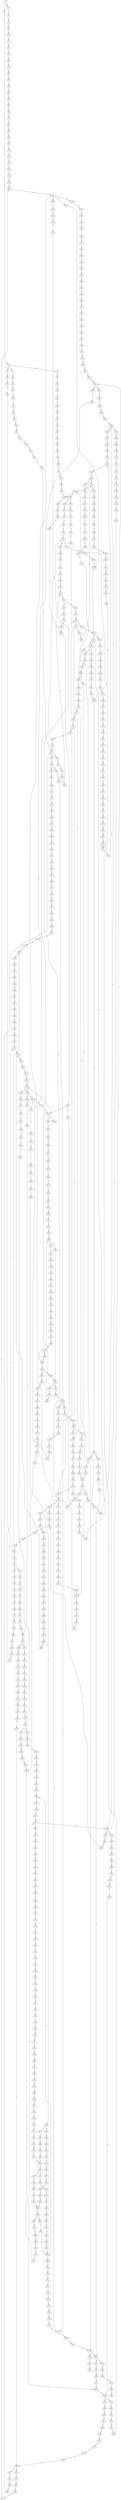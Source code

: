 strict digraph  {
	S0 -> S1 [ label = T ];
	S0 -> S2 [ label = G ];
	S1 -> S3 [ label = T ];
	S2 -> S4 [ label = T ];
	S3 -> S5 [ label = C ];
	S4 -> S6 [ label = G ];
	S4 -> S7 [ label = A ];
	S4 -> S8 [ label = C ];
	S5 -> S9 [ label = C ];
	S6 -> S10 [ label = C ];
	S7 -> S11 [ label = C ];
	S8 -> S12 [ label = C ];
	S9 -> S13 [ label = A ];
	S10 -> S14 [ label = A ];
	S11 -> S15 [ label = A ];
	S12 -> S16 [ label = A ];
	S13 -> S17 [ label = G ];
	S14 -> S18 [ label = A ];
	S15 -> S19 [ label = G ];
	S16 -> S20 [ label = G ];
	S17 -> S21 [ label = C ];
	S18 -> S22 [ label = C ];
	S19 -> S23 [ label = C ];
	S20 -> S24 [ label = T ];
	S21 -> S25 [ label = A ];
	S22 -> S26 [ label = A ];
	S23 -> S27 [ label = A ];
	S24 -> S28 [ label = A ];
	S25 -> S29 [ label = G ];
	S26 -> S30 [ label = G ];
	S27 -> S31 [ label = G ];
	S28 -> S32 [ label = G ];
	S29 -> S33 [ label = A ];
	S30 -> S34 [ label = C ];
	S31 -> S35 [ label = G ];
	S32 -> S36 [ label = G ];
	S32 -> S37 [ label = C ];
	S33 -> S38 [ label = T ];
	S34 -> S39 [ label = T ];
	S35 -> S40 [ label = T ];
	S36 -> S41 [ label = G ];
	S37 -> S42 [ label = T ];
	S38 -> S43 [ label = A ];
	S39 -> S44 [ label = A ];
	S40 -> S45 [ label = G ];
	S41 -> S46 [ label = T ];
	S42 -> S47 [ label = C ];
	S43 -> S48 [ label = A ];
	S44 -> S49 [ label = C ];
	S45 -> S50 [ label = C ];
	S46 -> S51 [ label = C ];
	S47 -> S52 [ label = C ];
	S48 -> S53 [ label = A ];
	S49 -> S54 [ label = G ];
	S50 -> S55 [ label = A ];
	S51 -> S56 [ label = A ];
	S52 -> S57 [ label = A ];
	S53 -> S58 [ label = A ];
	S54 -> S59 [ label = A ];
	S55 -> S60 [ label = C ];
	S56 -> S61 [ label = C ];
	S57 -> S62 [ label = C ];
	S58 -> S63 [ label = A ];
	S59 -> S64 [ label = G ];
	S60 -> S65 [ label = G ];
	S61 -> S66 [ label = T ];
	S62 -> S67 [ label = C ];
	S63 -> S68 [ label = C ];
	S64 -> S69 [ label = A ];
	S65 -> S70 [ label = C ];
	S66 -> S71 [ label = C ];
	S67 -> S72 [ label = G ];
	S68 -> S73 [ label = T ];
	S69 -> S74 [ label = A ];
	S70 -> S75 [ label = G ];
	S71 -> S76 [ label = G ];
	S72 -> S77 [ label = G ];
	S73 -> S78 [ label = T ];
	S74 -> S79 [ label = C ];
	S75 -> S80 [ label = C ];
	S75 -> S81 [ label = G ];
	S76 -> S82 [ label = C ];
	S77 -> S83 [ label = A ];
	S78 -> S84 [ label = T ];
	S79 -> S85 [ label = T ];
	S80 -> S86 [ label = G ];
	S81 -> S87 [ label = T ];
	S82 -> S88 [ label = T ];
	S83 -> S89 [ label = C ];
	S84 -> S90 [ label = G ];
	S85 -> S91 [ label = G ];
	S86 -> S92 [ label = C ];
	S86 -> S93 [ label = G ];
	S87 -> S94 [ label = G ];
	S88 -> S95 [ label = T ];
	S89 -> S96 [ label = G ];
	S90 -> S97 [ label = C ];
	S91 -> S98 [ label = G ];
	S92 -> S99 [ label = G ];
	S93 -> S100 [ label = C ];
	S94 -> S101 [ label = C ];
	S95 -> S102 [ label = C ];
	S96 -> S103 [ label = C ];
	S96 -> S104 [ label = T ];
	S97 -> S105 [ label = C ];
	S98 -> S106 [ label = C ];
	S98 -> S107 [ label = A ];
	S99 -> S108 [ label = T ];
	S100 -> S109 [ label = T ];
	S101 -> S110 [ label = C ];
	S102 -> S111 [ label = A ];
	S103 -> S112 [ label = C ];
	S104 -> S113 [ label = C ];
	S105 -> S114 [ label = G ];
	S106 -> S115 [ label = G ];
	S107 -> S116 [ label = C ];
	S108 -> S117 [ label = C ];
	S109 -> S118 [ label = A ];
	S109 -> S119 [ label = G ];
	S110 -> S120 [ label = G ];
	S111 -> S121 [ label = T ];
	S112 -> S122 [ label = C ];
	S113 -> S123 [ label = G ];
	S114 -> S124 [ label = T ];
	S115 -> S125 [ label = C ];
	S116 -> S126 [ label = C ];
	S117 -> S127 [ label = G ];
	S118 -> S128 [ label = T ];
	S119 -> S129 [ label = G ];
	S120 -> S130 [ label = C ];
	S121 -> S131 [ label = C ];
	S122 -> S132 [ label = A ];
	S123 -> S133 [ label = T ];
	S124 -> S134 [ label = A ];
	S125 -> S135 [ label = A ];
	S126 -> S136 [ label = C ];
	S127 -> S137 [ label = A ];
	S128 -> S138 [ label = A ];
	S129 -> S139 [ label = A ];
	S130 -> S140 [ label = C ];
	S130 -> S141 [ label = A ];
	S131 -> S142 [ label = C ];
	S132 -> S143 [ label = T ];
	S133 -> S144 [ label = G ];
	S134 -> S145 [ label = G ];
	S135 -> S146 [ label = G ];
	S136 -> S147 [ label = G ];
	S137 -> S148 [ label = C ];
	S138 -> S149 [ label = G ];
	S139 -> S150 [ label = A ];
	S140 -> S151 [ label = G ];
	S141 -> S152 [ label = A ];
	S142 -> S153 [ label = A ];
	S143 -> S154 [ label = C ];
	S144 -> S155 [ label = A ];
	S145 -> S156 [ label = C ];
	S146 -> S157 [ label = C ];
	S147 -> S158 [ label = T ];
	S148 -> S159 [ label = G ];
	S149 -> S160 [ label = T ];
	S150 -> S161 [ label = T ];
	S150 -> S162 [ label = G ];
	S151 -> S163 [ label = G ];
	S152 -> S164 [ label = C ];
	S153 -> S165 [ label = G ];
	S154 -> S166 [ label = G ];
	S155 -> S167 [ label = C ];
	S156 -> S168 [ label = C ];
	S157 -> S169 [ label = G ];
	S157 -> S170 [ label = C ];
	S158 -> S171 [ label = C ];
	S159 -> S172 [ label = C ];
	S160 -> S173 [ label = A ];
	S161 -> S174 [ label = G ];
	S162 -> S175 [ label = A ];
	S163 -> S176 [ label = T ];
	S163 -> S177 [ label = A ];
	S164 -> S178 [ label = C ];
	S165 -> S179 [ label = A ];
	S166 -> S180 [ label = T ];
	S167 -> S181 [ label = C ];
	S168 -> S182 [ label = G ];
	S169 -> S183 [ label = G ];
	S170 -> S184 [ label = G ];
	S171 -> S185 [ label = T ];
	S172 -> S186 [ label = G ];
	S173 -> S187 [ label = G ];
	S174 -> S188 [ label = G ];
	S175 -> S189 [ label = A ];
	S176 -> S190 [ label = G ];
	S177 -> S191 [ label = A ];
	S178 -> S192 [ label = A ];
	S179 -> S193 [ label = A ];
	S180 -> S194 [ label = C ];
	S181 -> S195 [ label = G ];
	S182 -> S196 [ label = A ];
	S182 -> S197 [ label = G ];
	S182 -> S198 [ label = C ];
	S183 -> S199 [ label = G ];
	S184 -> S200 [ label = G ];
	S185 -> S201 [ label = C ];
	S186 -> S202 [ label = C ];
	S187 -> S203 [ label = C ];
	S188 -> S204 [ label = G ];
	S189 -> S205 [ label = C ];
	S190 -> S206 [ label = A ];
	S190 -> S207 [ label = G ];
	S191 -> S208 [ label = C ];
	S192 -> S209 [ label = G ];
	S193 -> S210 [ label = C ];
	S194 -> S211 [ label = C ];
	S195 -> S212 [ label = G ];
	S196 -> S213 [ label = A ];
	S197 -> S214 [ label = T ];
	S198 -> S215 [ label = T ];
	S199 -> S216 [ label = T ];
	S200 -> S214 [ label = T ];
	S201 -> S217 [ label = G ];
	S202 -> S218 [ label = C ];
	S203 -> S219 [ label = C ];
	S204 -> S220 [ label = G ];
	S205 -> S221 [ label = G ];
	S206 -> S222 [ label = C ];
	S207 -> S223 [ label = T ];
	S207 -> S224 [ label = A ];
	S208 -> S225 [ label = T ];
	S209 -> S226 [ label = A ];
	S209 -> S227 [ label = T ];
	S210 -> S228 [ label = C ];
	S210 -> S229 [ label = A ];
	S211 -> S230 [ label = T ];
	S212 -> S231 [ label = T ];
	S213 -> S232 [ label = A ];
	S214 -> S190 [ label = G ];
	S215 -> S233 [ label = G ];
	S216 -> S234 [ label = G ];
	S217 -> S235 [ label = G ];
	S218 -> S236 [ label = T ];
	S219 -> S182 [ label = G ];
	S220 -> S237 [ label = T ];
	S221 -> S238 [ label = G ];
	S222 -> S239 [ label = G ];
	S223 -> S240 [ label = G ];
	S223 -> S241 [ label = T ];
	S224 -> S242 [ label = A ];
	S225 -> S243 [ label = G ];
	S225 -> S244 [ label = A ];
	S226 -> S245 [ label = C ];
	S226 -> S246 [ label = A ];
	S227 -> S247 [ label = C ];
	S228 -> S248 [ label = A ];
	S228 -> S249 [ label = G ];
	S229 -> S250 [ label = G ];
	S230 -> S251 [ label = C ];
	S231 -> S252 [ label = C ];
	S232 -> S253 [ label = C ];
	S233 -> S254 [ label = G ];
	S234 -> S255 [ label = C ];
	S235 -> S256 [ label = C ];
	S236 -> S257 [ label = C ];
	S237 -> S258 [ label = C ];
	S238 -> S259 [ label = C ];
	S239 -> S260 [ label = T ];
	S240 -> S261 [ label = G ];
	S241 -> S262 [ label = A ];
	S242 -> S263 [ label = C ];
	S242 -> S264 [ label = G ];
	S243 -> S265 [ label = C ];
	S243 -> S98 [ label = G ];
	S244 -> S266 [ label = C ];
	S245 -> S267 [ label = T ];
	S246 -> S210 [ label = C ];
	S247 -> S268 [ label = T ];
	S247 -> S269 [ label = G ];
	S248 -> S270 [ label = G ];
	S248 -> S271 [ label = C ];
	S249 -> S272 [ label = G ];
	S250 -> S273 [ label = C ];
	S251 -> S274 [ label = T ];
	S252 -> S275 [ label = G ];
	S253 -> S276 [ label = C ];
	S254 -> S277 [ label = A ];
	S255 -> S278 [ label = C ];
	S256 -> S279 [ label = A ];
	S257 -> S280 [ label = G ];
	S258 -> S281 [ label = C ];
	S259 -> S282 [ label = A ];
	S260 -> S283 [ label = G ];
	S261 -> S284 [ label = A ];
	S262 -> S285 [ label = G ];
	S263 -> S286 [ label = C ];
	S264 -> S175 [ label = A ];
	S265 -> S287 [ label = A ];
	S266 -> S288 [ label = A ];
	S267 -> S289 [ label = C ];
	S268 -> S290 [ label = C ];
	S269 -> S291 [ label = T ];
	S269 -> S292 [ label = C ];
	S270 -> S226 [ label = A ];
	S271 -> S293 [ label = C ];
	S272 -> S294 [ label = A ];
	S273 -> S295 [ label = C ];
	S274 -> S296 [ label = T ];
	S274 -> S297 [ label = G ];
	S275 -> S298 [ label = C ];
	S276 -> S299 [ label = C ];
	S277 -> S150 [ label = A ];
	S278 -> S120 [ label = G ];
	S279 -> S300 [ label = C ];
	S280 -> S301 [ label = G ];
	S281 -> S302 [ label = G ];
	S282 -> S303 [ label = C ];
	S283 -> S304 [ label = G ];
	S284 -> S242 [ label = A ];
	S285 -> S305 [ label = A ];
	S286 -> S306 [ label = T ];
	S287 -> S307 [ label = A ];
	S288 -> S308 [ label = A ];
	S289 -> S309 [ label = C ];
	S290 -> S310 [ label = T ];
	S291 -> S311 [ label = A ];
	S292 -> S312 [ label = G ];
	S293 -> S313 [ label = A ];
	S294 -> S89 [ label = C ];
	S295 -> S314 [ label = G ];
	S296 -> S315 [ label = C ];
	S297 -> S316 [ label = T ];
	S298 -> S317 [ label = A ];
	S298 -> S318 [ label = G ];
	S299 -> S319 [ label = C ];
	S300 -> S320 [ label = G ];
	S300 -> S321 [ label = C ];
	S301 -> S322 [ label = G ];
	S302 -> S323 [ label = C ];
	S302 -> S324 [ label = T ];
	S303 -> S321 [ label = C ];
	S303 -> S325 [ label = T ];
	S304 -> S326 [ label = G ];
	S305 -> S327 [ label = A ];
	S306 -> S328 [ label = C ];
	S307 -> S329 [ label = C ];
	S308 -> S330 [ label = C ];
	S309 -> S331 [ label = C ];
	S310 -> S332 [ label = C ];
	S310 -> S333 [ label = G ];
	S311 -> S334 [ label = A ];
	S312 -> S335 [ label = G ];
	S312 -> S336 [ label = C ];
	S313 -> S337 [ label = C ];
	S314 -> S338 [ label = T ];
	S315 -> S339 [ label = T ];
	S316 -> S340 [ label = C ];
	S317 -> S341 [ label = C ];
	S318 -> S342 [ label = T ];
	S319 -> S343 [ label = G ];
	S320 -> S344 [ label = C ];
	S321 -> S345 [ label = G ];
	S322 -> S346 [ label = C ];
	S323 -> S347 [ label = C ];
	S324 -> S348 [ label = C ];
	S325 -> S349 [ label = G ];
	S326 -> S350 [ label = T ];
	S327 -> S351 [ label = G ];
	S328 -> S352 [ label = G ];
	S329 -> S353 [ label = C ];
	S330 -> S354 [ label = G ];
	S331 -> S355 [ label = A ];
	S332 -> S356 [ label = T ];
	S332 -> S357 [ label = G ];
	S333 -> S358 [ label = T ];
	S334 -> S359 [ label = G ];
	S335 -> S360 [ label = C ];
	S336 -> S361 [ label = A ];
	S337 -> S362 [ label = C ];
	S338 -> S363 [ label = C ];
	S339 -> S364 [ label = C ];
	S340 -> S365 [ label = G ];
	S341 -> S366 [ label = G ];
	S342 -> S367 [ label = A ];
	S343 -> S368 [ label = A ];
	S344 -> S75 [ label = G ];
	S345 -> S369 [ label = A ];
	S345 -> S370 [ label = G ];
	S346 -> S371 [ label = T ];
	S347 -> S372 [ label = G ];
	S348 -> S373 [ label = G ];
	S349 -> S374 [ label = G ];
	S350 -> S375 [ label = A ];
	S351 -> S376 [ label = G ];
	S352 -> S377 [ label = G ];
	S353 -> S192 [ label = A ];
	S354 -> S378 [ label = A ];
	S355 -> S379 [ label = T ];
	S356 -> S380 [ label = G ];
	S357 -> S381 [ label = T ];
	S358 -> S382 [ label = A ];
	S359 -> S383 [ label = A ];
	S360 -> S109 [ label = T ];
	S361 -> S384 [ label = G ];
	S362 -> S385 [ label = C ];
	S363 -> S386 [ label = C ];
	S364 -> S387 [ label = G ];
	S365 -> S388 [ label = T ];
	S366 -> S389 [ label = C ];
	S367 -> S390 [ label = G ];
	S368 -> S391 [ label = C ];
	S369 -> S392 [ label = G ];
	S369 -> S393 [ label = A ];
	S370 -> S394 [ label = G ];
	S371 -> S395 [ label = C ];
	S372 -> S163 [ label = G ];
	S373 -> S396 [ label = G ];
	S374 -> S397 [ label = G ];
	S375 -> S398 [ label = C ];
	S376 -> S399 [ label = G ];
	S377 -> S400 [ label = C ];
	S378 -> S401 [ label = A ];
	S379 -> S402 [ label = C ];
	S380 -> S403 [ label = A ];
	S381 -> S404 [ label = G ];
	S383 -> S405 [ label = C ];
	S384 -> S157 [ label = C ];
	S385 -> S406 [ label = C ];
	S386 -> S407 [ label = T ];
	S387 -> S408 [ label = G ];
	S388 -> S409 [ label = G ];
	S389 -> S75 [ label = G ];
	S390 -> S410 [ label = C ];
	S391 -> S411 [ label = T ];
	S392 -> S412 [ label = T ];
	S393 -> S413 [ label = T ];
	S394 -> S414 [ label = A ];
	S395 -> S415 [ label = A ];
	S396 -> S416 [ label = A ];
	S397 -> S417 [ label = A ];
	S398 -> S418 [ label = T ];
	S399 -> S419 [ label = G ];
	S400 -> S279 [ label = A ];
	S401 -> S420 [ label = A ];
	S402 -> S421 [ label = T ];
	S403 -> S422 [ label = G ];
	S404 -> S423 [ label = G ];
	S405 -> S424 [ label = G ];
	S406 -> S425 [ label = T ];
	S407 -> S251 [ label = C ];
	S408 -> S426 [ label = A ];
	S409 -> S427 [ label = G ];
	S410 -> S168 [ label = C ];
	S411 -> S428 [ label = A ];
	S412 -> S429 [ label = C ];
	S413 -> S430 [ label = G ];
	S414 -> S431 [ label = A ];
	S415 -> S432 [ label = C ];
	S416 -> S433 [ label = A ];
	S417 -> S434 [ label = A ];
	S418 -> S435 [ label = A ];
	S419 -> S436 [ label = T ];
	S419 -> S437 [ label = G ];
	S420 -> S438 [ label = A ];
	S421 -> S439 [ label = G ];
	S422 -> S440 [ label = T ];
	S423 -> S441 [ label = T ];
	S424 -> S442 [ label = G ];
	S425 -> S443 [ label = T ];
	S426 -> S444 [ label = G ];
	S427 -> S441 [ label = T ];
	S428 -> S445 [ label = G ];
	S429 -> S446 [ label = C ];
	S430 -> S447 [ label = T ];
	S431 -> S448 [ label = T ];
	S432 -> S449 [ label = G ];
	S433 -> S450 [ label = C ];
	S434 -> S451 [ label = C ];
	S435 -> S452 [ label = T ];
	S436 -> S453 [ label = C ];
	S437 -> S454 [ label = T ];
	S438 -> S455 [ label = C ];
	S439 -> S456 [ label = C ];
	S440 -> S457 [ label = A ];
	S441 -> S458 [ label = A ];
	S442 -> S459 [ label = C ];
	S443 -> S460 [ label = C ];
	S444 -> S461 [ label = A ];
	S445 -> S462 [ label = A ];
	S446 -> S463 [ label = A ];
	S447 -> S464 [ label = A ];
	S448 -> S465 [ label = T ];
	S449 -> S466 [ label = T ];
	S450 -> S467 [ label = A ];
	S450 -> S225 [ label = T ];
	S451 -> S468 [ label = T ];
	S452 -> S469 [ label = T ];
	S453 -> S470 [ label = T ];
	S454 -> S471 [ label = C ];
	S455 -> S472 [ label = A ];
	S456 -> S473 [ label = C ];
	S458 -> S474 [ label = T ];
	S458 -> S475 [ label = C ];
	S459 -> S476 [ label = T ];
	S460 -> S477 [ label = C ];
	S460 -> S478 [ label = G ];
	S461 -> S479 [ label = G ];
	S462 -> S480 [ label = A ];
	S463 -> S481 [ label = G ];
	S464 -> S482 [ label = G ];
	S465 -> S483 [ label = G ];
	S466 -> S484 [ label = C ];
	S467 -> S485 [ label = G ];
	S468 -> S243 [ label = G ];
	S469 -> S486 [ label = G ];
	S470 -> S487 [ label = C ];
	S471 -> S281 [ label = C ];
	S472 -> S488 [ label = G ];
	S473 -> S489 [ label = A ];
	S474 -> S490 [ label = G ];
	S475 -> S491 [ label = C ];
	S476 -> S492 [ label = C ];
	S477 -> S493 [ label = T ];
	S478 -> S494 [ label = A ];
	S479 -> S495 [ label = G ];
	S480 -> S496 [ label = T ];
	S481 -> S24 [ label = T ];
	S481 -> S497 [ label = C ];
	S482 -> S498 [ label = T ];
	S483 -> S499 [ label = A ];
	S484 -> S500 [ label = C ];
	S485 -> S501 [ label = G ];
	S486 -> S502 [ label = G ];
	S487 -> S503 [ label = T ];
	S488 -> S504 [ label = A ];
	S489 -> S505 [ label = G ];
	S490 -> S506 [ label = A ];
	S491 -> S507 [ label = G ];
	S492 -> S508 [ label = T ];
	S493 -> S509 [ label = G ];
	S494 -> S510 [ label = T ];
	S495 -> S511 [ label = T ];
	S496 -> S512 [ label = C ];
	S497 -> S513 [ label = T ];
	S498 -> S514 [ label = T ];
	S499 -> S515 [ label = A ];
	S500 -> S516 [ label = A ];
	S501 -> S517 [ label = A ];
	S502 -> S518 [ label = A ];
	S503 -> S332 [ label = C ];
	S504 -> S519 [ label = A ];
	S505 -> S520 [ label = T ];
	S506 -> S521 [ label = G ];
	S507 -> S522 [ label = G ];
	S508 -> S523 [ label = C ];
	S509 -> S524 [ label = T ];
	S510 -> S525 [ label = C ];
	S511 -> S526 [ label = C ];
	S512 -> S527 [ label = G ];
	S513 -> S528 [ label = T ];
	S514 -> S529 [ label = T ];
	S515 -> S530 [ label = C ];
	S516 -> S531 [ label = G ];
	S517 -> S532 [ label = A ];
	S518 -> S533 [ label = A ];
	S519 -> S534 [ label = G ];
	S520 -> S535 [ label = C ];
	S521 -> S536 [ label = C ];
	S522 -> S537 [ label = T ];
	S523 -> S538 [ label = G ];
	S524 -> S539 [ label = C ];
	S525 -> S540 [ label = G ];
	S526 -> S541 [ label = C ];
	S527 -> S542 [ label = G ];
	S528 -> S543 [ label = C ];
	S529 -> S544 [ label = C ];
	S530 -> S545 [ label = C ];
	S531 -> S497 [ label = C ];
	S532 -> S546 [ label = T ];
	S533 -> S547 [ label = C ];
	S534 -> S548 [ label = G ];
	S535 -> S269 [ label = G ];
	S536 -> S549 [ label = G ];
	S537 -> S550 [ label = G ];
	S538 -> S551 [ label = A ];
	S539 -> S552 [ label = C ];
	S540 -> S553 [ label = T ];
	S541 -> S554 [ label = C ];
	S542 -> S555 [ label = G ];
	S543 -> S556 [ label = A ];
	S544 -> S557 [ label = A ];
	S545 -> S558 [ label = C ];
	S546 -> S559 [ label = A ];
	S547 -> S560 [ label = G ];
	S548 -> S399 [ label = G ];
	S549 -> S561 [ label = G ];
	S550 -> S207 [ label = G ];
	S551 -> S562 [ label = A ];
	S552 -> S563 [ label = T ];
	S553 -> S564 [ label = T ];
	S554 -> S565 [ label = A ];
	S554 -> S566 [ label = G ];
	S555 -> S567 [ label = T ];
	S556 -> S568 [ label = C ];
	S557 -> S569 [ label = C ];
	S558 -> S570 [ label = G ];
	S559 -> S571 [ label = G ];
	S560 -> S572 [ label = G ];
	S561 -> S573 [ label = T ];
	S562 -> S574 [ label = G ];
	S563 -> S575 [ label = A ];
	S563 -> S576 [ label = T ];
	S564 -> S577 [ label = T ];
	S565 -> S578 [ label = G ];
	S566 -> S579 [ label = A ];
	S566 -> S580 [ label = G ];
	S567 -> S581 [ label = A ];
	S568 -> S582 [ label = G ];
	S569 -> S583 [ label = T ];
	S570 -> S584 [ label = T ];
	S571 -> S585 [ label = T ];
	S572 -> S586 [ label = T ];
	S573 -> S587 [ label = C ];
	S574 -> S588 [ label = T ];
	S575 -> S589 [ label = C ];
	S576 -> S590 [ label = G ];
	S577 -> S591 [ label = G ];
	S578 -> S592 [ label = A ];
	S579 -> S593 [ label = G ];
	S579 -> S594 [ label = A ];
	S580 -> S595 [ label = A ];
	S581 -> S596 [ label = T ];
	S582 -> S597 [ label = C ];
	S583 -> S598 [ label = C ];
	S584 -> S171 [ label = C ];
	S585 -> S599 [ label = C ];
	S586 -> S600 [ label = A ];
	S587 -> S601 [ label = G ];
	S588 -> S602 [ label = C ];
	S589 -> S603 [ label = T ];
	S590 -> S604 [ label = T ];
	S591 -> S605 [ label = T ];
	S592 -> S606 [ label = G ];
	S593 -> S607 [ label = T ];
	S594 -> S608 [ label = A ];
	S594 -> S609 [ label = G ];
	S595 -> S610 [ label = G ];
	S596 -> S611 [ label = C ];
	S597 -> S612 [ label = C ];
	S598 -> S613 [ label = C ];
	S599 -> S614 [ label = T ];
	S600 -> S615 [ label = C ];
	S601 -> S298 [ label = C ];
	S602 -> S616 [ label = G ];
	S603 -> S617 [ label = A ];
	S604 -> S618 [ label = A ];
	S605 -> S619 [ label = A ];
	S606 -> S620 [ label = C ];
	S607 -> S429 [ label = C ];
	S608 -> S621 [ label = G ];
	S609 -> S622 [ label = T ];
	S610 -> S623 [ label = G ];
	S611 -> S624 [ label = C ];
	S612 -> S625 [ label = C ];
	S613 -> S626 [ label = T ];
	S614 -> S627 [ label = C ];
	S615 -> S628 [ label = G ];
	S616 -> S629 [ label = C ];
	S616 -> S630 [ label = A ];
	S617 -> S631 [ label = C ];
	S618 -> S632 [ label = G ];
	S619 -> S633 [ label = G ];
	S620 -> S634 [ label = C ];
	S621 -> S635 [ label = T ];
	S622 -> S602 [ label = C ];
	S623 -> S636 [ label = C ];
	S624 -> S637 [ label = C ];
	S625 -> S638 [ label = T ];
	S626 -> S639 [ label = T ];
	S627 -> S310 [ label = T ];
	S628 -> S640 [ label = A ];
	S629 -> S312 [ label = G ];
	S630 -> S641 [ label = G ];
	S631 -> S642 [ label = C ];
	S632 -> S643 [ label = G ];
	S633 -> S643 [ label = G ];
	S634 -> S644 [ label = A ];
	S635 -> S645 [ label = G ];
	S636 -> S646 [ label = G ];
	S637 -> S647 [ label = G ];
	S638 -> S648 [ label = T ];
	S639 -> S649 [ label = T ];
	S640 -> S650 [ label = A ];
	S641 -> S651 [ label = G ];
	S642 -> S652 [ label = A ];
	S643 -> S653 [ label = A ];
	S644 -> S654 [ label = C ];
	S645 -> S655 [ label = T ];
	S646 -> S656 [ label = T ];
	S647 -> S657 [ label = A ];
	S648 -> S658 [ label = C ];
	S649 -> S659 [ label = C ];
	S650 -> S660 [ label = G ];
	S651 -> S661 [ label = T ];
	S652 -> S662 [ label = G ];
	S653 -> S663 [ label = G ];
	S653 -> S664 [ label = A ];
	S654 -> S665 [ label = G ];
	S655 -> S666 [ label = C ];
	S656 -> S667 [ label = G ];
	S657 -> S594 [ label = A ];
	S658 -> S668 [ label = A ];
	S659 -> S669 [ label = A ];
	S660 -> S670 [ label = A ];
	S661 -> S671 [ label = A ];
	S662 -> S672 [ label = G ];
	S663 -> S673 [ label = A ];
	S664 -> S674 [ label = A ];
	S665 -> S675 [ label = G ];
	S666 -> S676 [ label = G ];
	S666 -> S677 [ label = C ];
	S667 -> S678 [ label = G ];
	S668 -> S679 [ label = T ];
	S669 -> S680 [ label = T ];
	S670 -> S681 [ label = A ];
	S671 -> S682 [ label = T ];
	S672 -> S683 [ label = A ];
	S673 -> S684 [ label = G ];
	S674 -> S685 [ label = G ];
	S675 -> S686 [ label = T ];
	S676 -> S687 [ label = T ];
	S677 -> S688 [ label = T ];
	S678 -> S689 [ label = T ];
	S679 -> S131 [ label = C ];
	S680 -> S690 [ label = C ];
	S681 -> S691 [ label = G ];
	S682 -> S692 [ label = A ];
	S683 -> S693 [ label = G ];
	S684 -> S694 [ label = T ];
	S684 -> S495 [ label = G ];
	S685 -> S695 [ label = G ];
	S686 -> S696 [ label = T ];
	S687 -> S697 [ label = C ];
	S688 -> S698 [ label = G ];
	S689 -> S458 [ label = A ];
	S690 -> S142 [ label = C ];
	S691 -> S699 [ label = T ];
	S692 -> S700 [ label = A ];
	S693 -> S701 [ label = A ];
	S694 -> S702 [ label = C ];
	S695 -> S703 [ label = T ];
	S696 -> S704 [ label = A ];
	S697 -> S705 [ label = G ];
	S698 -> S706 [ label = G ];
	S699 -> S707 [ label = G ];
	S700 -> S708 [ label = G ];
	S701 -> S684 [ label = G ];
	S702 -> S709 [ label = A ];
	S703 -> S710 [ label = C ];
	S704 -> S711 [ label = C ];
	S705 -> S712 [ label = G ];
	S706 -> S713 [ label = C ];
	S707 -> S714 [ label = T ];
	S708 -> S715 [ label = T ];
	S709 -> S716 [ label = G ];
	S710 -> S717 [ label = C ];
	S711 -> S718 [ label = T ];
	S712 -> S416 [ label = A ];
	S713 -> S719 [ label = C ];
	S714 -> S666 [ label = C ];
	S715 -> S720 [ label = C ];
	S716 -> S721 [ label = G ];
	S717 -> S554 [ label = C ];
	S718 -> S722 [ label = G ];
	S719 -> S723 [ label = T ];
	S720 -> S724 [ label = G ];
	S721 -> S725 [ label = A ];
	S722 -> S726 [ label = C ];
	S723 -> S727 [ label = G ];
	S724 -> S728 [ label = T ];
	S725 -> S729 [ label = C ];
	S726 -> S730 [ label = A ];
	S727 -> S731 [ label = G ];
	S728 -> S732 [ label = G ];
	S729 -> S733 [ label = C ];
	S730 -> S734 [ label = G ];
	S731 -> S735 [ label = G ];
	S732 -> S427 [ label = G ];
	S733 -> S736 [ label = A ];
	S734 -> S737 [ label = A ];
	S735 -> S738 [ label = T ];
	S736 -> S739 [ label = G ];
	S737 -> S740 [ label = C ];
	S738 -> S741 [ label = C ];
	S739 -> S742 [ label = T ];
	S740 -> S743 [ label = G ];
	S741 -> S744 [ label = C ];
	S742 -> S247 [ label = C ];
	S743 -> S745 [ label = G ];
	S744 -> S746 [ label = C ];
	S745 -> S747 [ label = A ];
	S746 -> S566 [ label = G ];
	S747 -> S748 [ label = C ];
	S748 -> S749 [ label = A ];
	S749 -> S750 [ label = C ];
	S750 -> S751 [ label = A ];
	S751 -> S752 [ label = C ];
	S752 -> S753 [ label = C ];
	S753 -> S754 [ label = T ];
	S754 -> S755 [ label = C ];
	S755 -> S756 [ label = T ];
	S756 -> S757 [ label = A ];
	S757 -> S758 [ label = G ];
	S758 -> S759 [ label = A ];
	S759 -> S760 [ label = A ];
	S760 -> S761 [ label = C ];
	S761 -> S762 [ label = G ];
	S762 -> S763 [ label = A ];
	S763 -> S764 [ label = G ];
	S764 -> S765 [ label = G ];
	S765 -> S766 [ label = T ];
	S766 -> S767 [ label = G ];
	S767 -> S768 [ label = T ];
	S768 -> S769 [ label = C ];
	S769 -> S770 [ label = C ];
	S770 -> S771 [ label = C ];
	S771 -> S772 [ label = T ];
	S772 -> S773 [ label = G ];
	S773 -> S774 [ label = T ];
	S774 -> S775 [ label = C ];
	S775 -> S552 [ label = C ];
}
